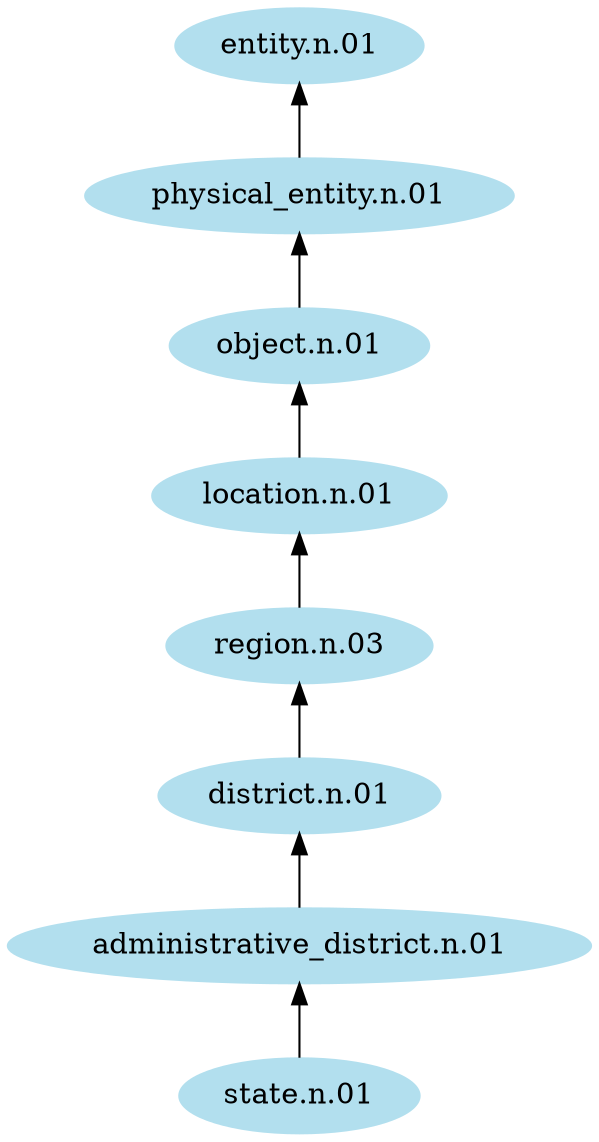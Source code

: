 digraph unix {
	node [color=lightblue2 style=filled]
	rankdir=BT
	"state.n.01" -> "administrative_district.n.01"
	"administrative_district.n.01" -> "district.n.01"
	"district.n.01" -> "region.n.03"
	"region.n.03" -> "location.n.01"
	"location.n.01" -> "object.n.01"
	"object.n.01" -> "physical_entity.n.01"
	"physical_entity.n.01" -> "entity.n.01"
}
